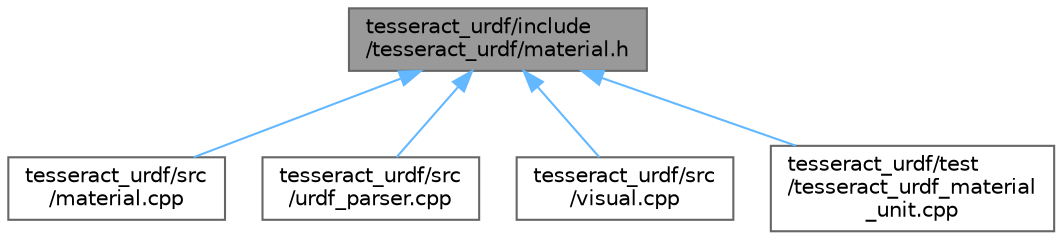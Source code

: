 digraph "tesseract_urdf/include/tesseract_urdf/material.h"
{
 // LATEX_PDF_SIZE
  bgcolor="transparent";
  edge [fontname=Helvetica,fontsize=10,labelfontname=Helvetica,labelfontsize=10];
  node [fontname=Helvetica,fontsize=10,shape=box,height=0.2,width=0.4];
  Node1 [label="tesseract_urdf/include\l/tesseract_urdf/material.h",height=0.2,width=0.4,color="gray40", fillcolor="grey60", style="filled", fontcolor="black",tooltip="Parse material from xml string."];
  Node1 -> Node2 [dir="back",color="steelblue1",style="solid"];
  Node2 [label="tesseract_urdf/src\l/material.cpp",height=0.2,width=0.4,color="grey40", fillcolor="white", style="filled",URL="$d7/d5c/material_8cpp.html",tooltip="Parse material from xml string."];
  Node1 -> Node3 [dir="back",color="steelblue1",style="solid"];
  Node3 [label="tesseract_urdf/src\l/urdf_parser.cpp",height=0.2,width=0.4,color="grey40", fillcolor="white", style="filled",URL="$d4/d44/urdf__parser_8cpp.html",tooltip=" "];
  Node1 -> Node4 [dir="back",color="steelblue1",style="solid"];
  Node4 [label="tesseract_urdf/src\l/visual.cpp",height=0.2,width=0.4,color="grey40", fillcolor="white", style="filled",URL="$d8/dad/visual_8cpp.html",tooltip="Parse visual from xml string."];
  Node1 -> Node5 [dir="back",color="steelblue1",style="solid"];
  Node5 [label="tesseract_urdf/test\l/tesseract_urdf_material\l_unit.cpp",height=0.2,width=0.4,color="grey40", fillcolor="white", style="filled",URL="$dd/da5/tesseract__urdf__material__unit_8cpp.html",tooltip=" "];
}
